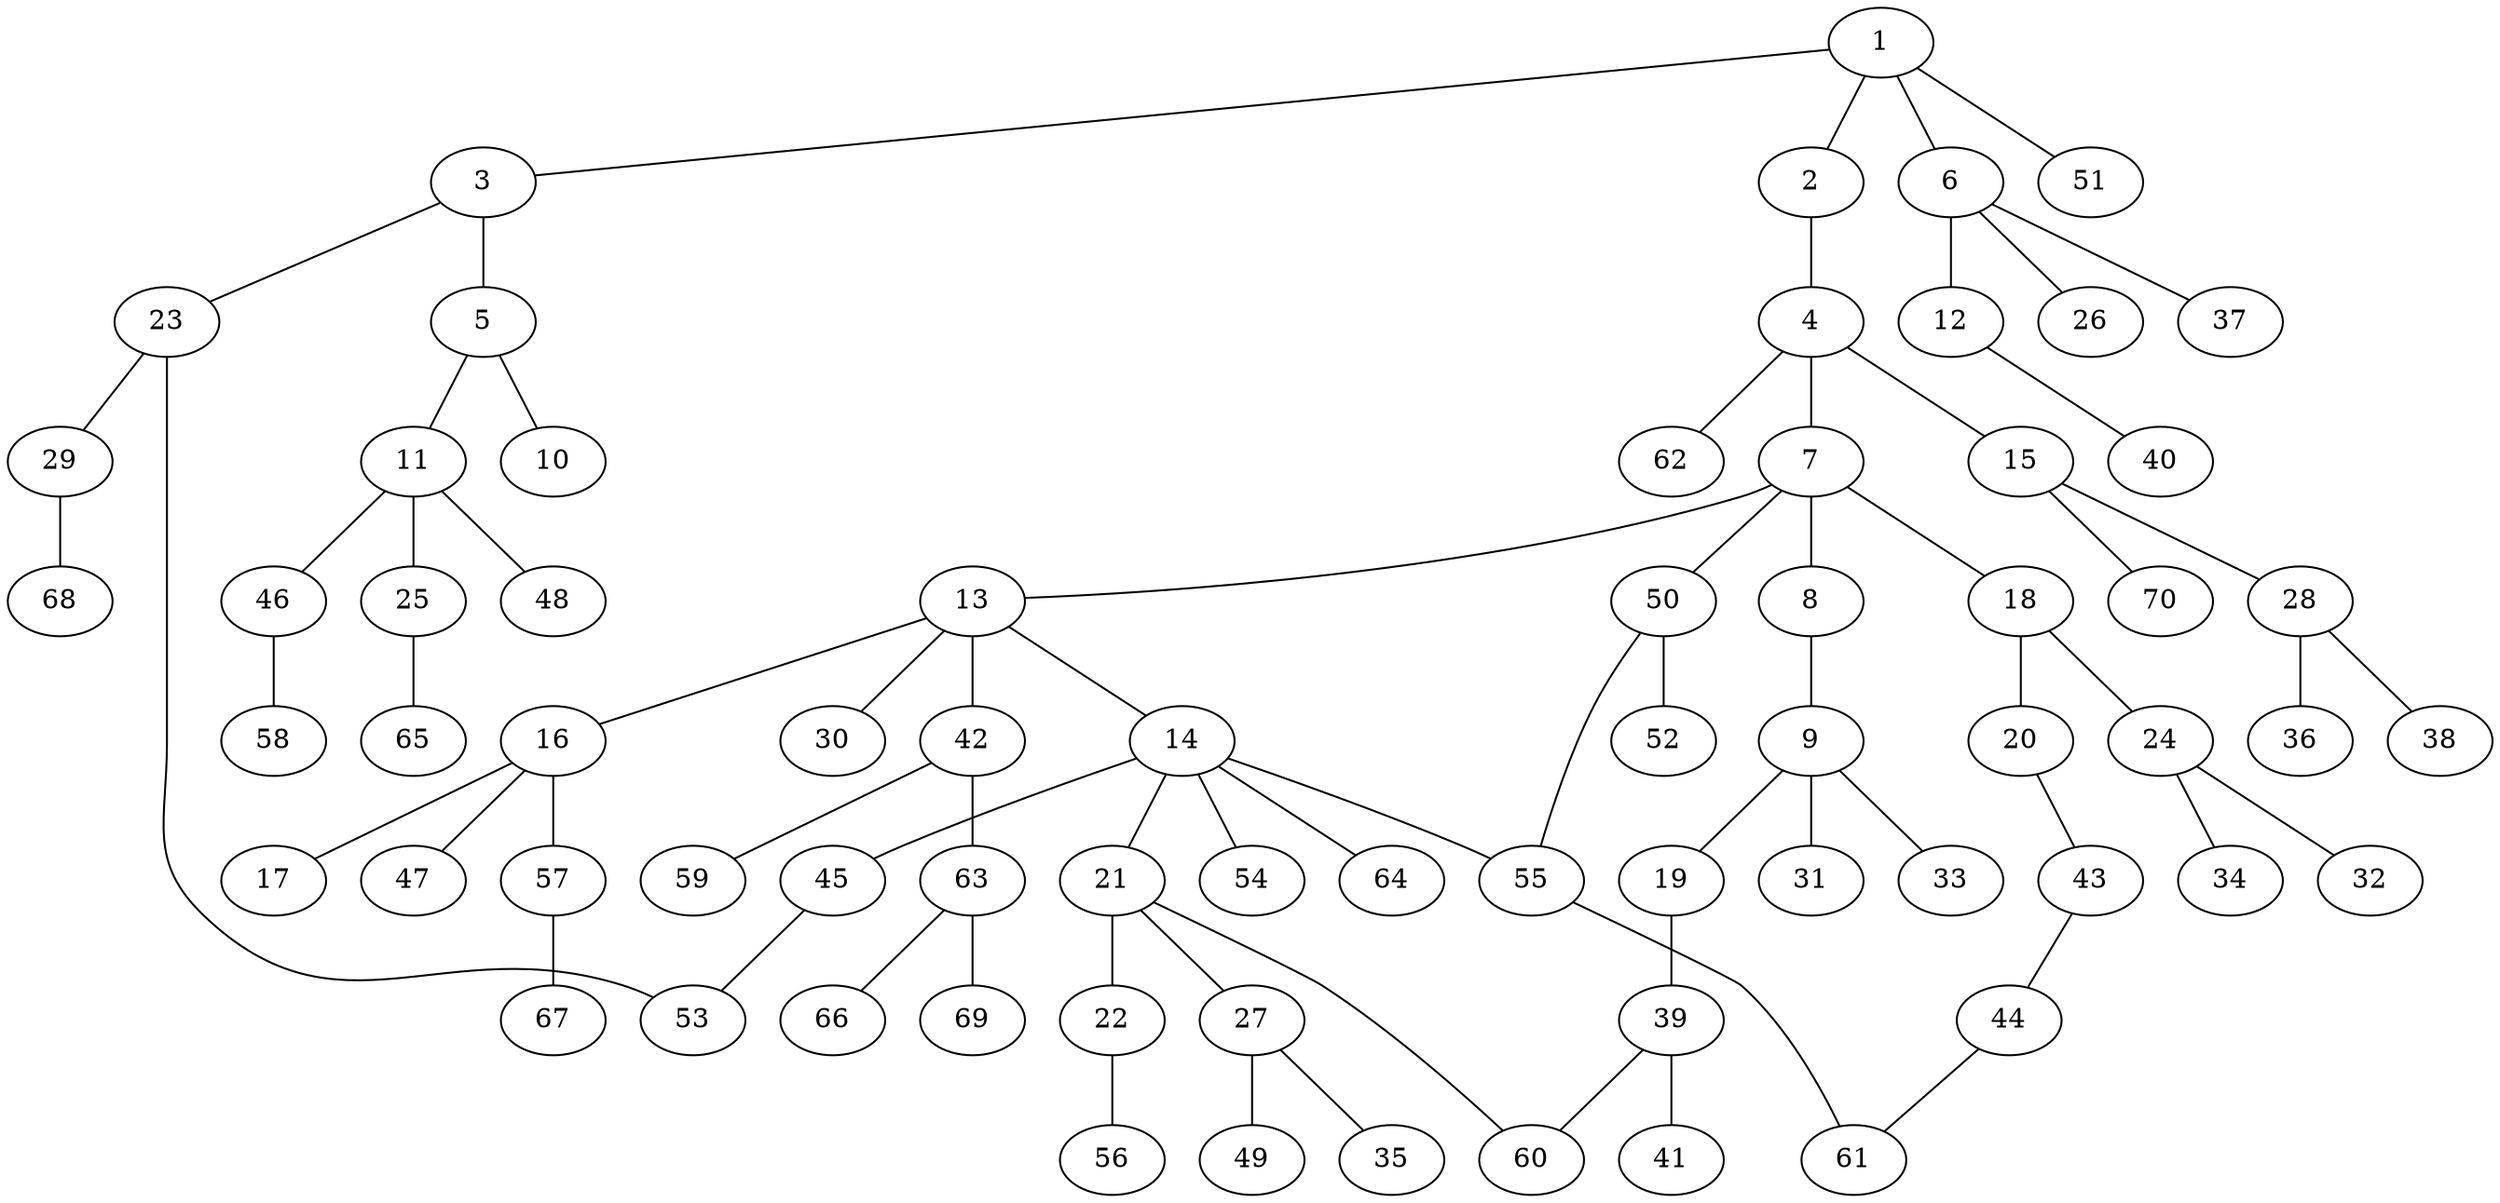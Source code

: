 graph graphname {1--2
1--3
1--6
1--51
2--4
3--5
3--23
4--7
4--15
4--62
5--10
5--11
6--12
6--26
6--37
7--8
7--13
7--18
7--50
8--9
9--19
9--31
9--33
11--25
11--46
11--48
12--40
13--14
13--16
13--30
13--42
14--21
14--45
14--54
14--55
14--64
15--28
15--70
16--17
16--47
16--57
18--20
18--24
19--39
20--43
21--22
21--27
21--60
22--56
23--29
23--53
24--32
24--34
25--65
27--35
27--49
28--36
28--38
29--68
39--41
39--60
42--59
42--63
43--44
44--61
45--53
46--58
50--52
50--55
55--61
57--67
63--66
63--69
}
